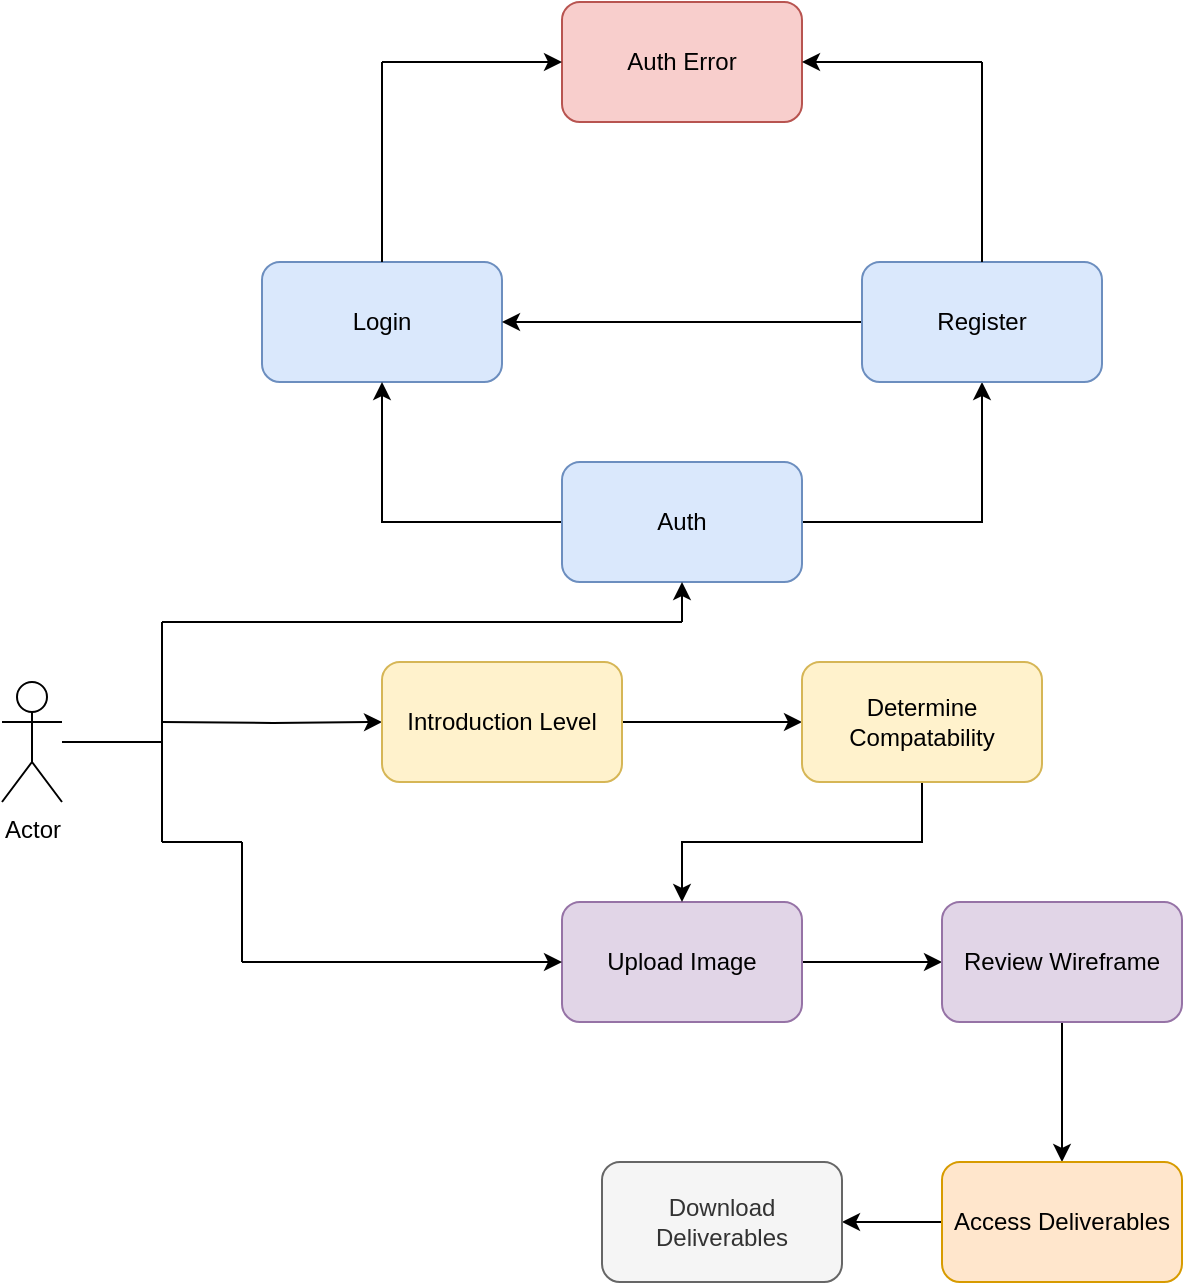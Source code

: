 <mxfile version="16.4.5" type="device"><diagram id="PjenvtkLW3sFyjyWRvXz" name="Page-1"><mxGraphModel dx="1673" dy="864" grid="1" gridSize="10" guides="1" tooltips="1" connect="1" arrows="1" fold="1" page="1" pageScale="1" pageWidth="850" pageHeight="1100" math="0" shadow="0"><root><mxCell id="0"/><mxCell id="1" parent="0"/><mxCell id="r_bbdkDNpx4qwchvO4CX-4" style="edgeStyle=orthogonalEdgeStyle;rounded=0;orthogonalLoop=1;jettySize=auto;html=1;entryX=0;entryY=0.5;entryDx=0;entryDy=0;" edge="1" parent="1" target="r_bbdkDNpx4qwchvO4CX-8"><mxGeometry relative="1" as="geometry"><mxPoint x="280" y="380" as="targetPoint"/><mxPoint x="240" y="380" as="sourcePoint"/></mxGeometry></mxCell><mxCell id="r_bbdkDNpx4qwchvO4CX-1" value="Actor" style="shape=umlActor;verticalLabelPosition=bottom;verticalAlign=top;html=1;outlineConnect=0;" vertex="1" parent="1"><mxGeometry x="160" y="360" width="30" height="60" as="geometry"/></mxCell><mxCell id="r_bbdkDNpx4qwchvO4CX-5" value="Login" style="rounded=1;whiteSpace=wrap;html=1;fillColor=#dae8fc;strokeColor=#6c8ebf;" vertex="1" parent="1"><mxGeometry x="290" y="150" width="120" height="60" as="geometry"/></mxCell><mxCell id="r_bbdkDNpx4qwchvO4CX-32" style="edgeStyle=orthogonalEdgeStyle;rounded=0;orthogonalLoop=1;jettySize=auto;html=1;entryX=0.5;entryY=1;entryDx=0;entryDy=0;" edge="1" parent="1" source="r_bbdkDNpx4qwchvO4CX-6" target="r_bbdkDNpx4qwchvO4CX-7"><mxGeometry relative="1" as="geometry"/></mxCell><mxCell id="r_bbdkDNpx4qwchvO4CX-33" style="edgeStyle=orthogonalEdgeStyle;rounded=0;orthogonalLoop=1;jettySize=auto;html=1;entryX=0.5;entryY=1;entryDx=0;entryDy=0;" edge="1" parent="1" source="r_bbdkDNpx4qwchvO4CX-6" target="r_bbdkDNpx4qwchvO4CX-5"><mxGeometry relative="1" as="geometry"/></mxCell><mxCell id="r_bbdkDNpx4qwchvO4CX-6" value="Auth" style="rounded=1;whiteSpace=wrap;html=1;fillColor=#dae8fc;strokeColor=#6c8ebf;" vertex="1" parent="1"><mxGeometry x="440" y="250" width="120" height="60" as="geometry"/></mxCell><mxCell id="r_bbdkDNpx4qwchvO4CX-34" style="edgeStyle=orthogonalEdgeStyle;rounded=0;orthogonalLoop=1;jettySize=auto;html=1;" edge="1" parent="1" source="r_bbdkDNpx4qwchvO4CX-7" target="r_bbdkDNpx4qwchvO4CX-5"><mxGeometry relative="1" as="geometry"/></mxCell><mxCell id="r_bbdkDNpx4qwchvO4CX-7" value="Register" style="rounded=1;whiteSpace=wrap;html=1;fillColor=#dae8fc;strokeColor=#6c8ebf;" vertex="1" parent="1"><mxGeometry x="590" y="150" width="120" height="60" as="geometry"/></mxCell><mxCell id="r_bbdkDNpx4qwchvO4CX-21" style="edgeStyle=orthogonalEdgeStyle;rounded=0;orthogonalLoop=1;jettySize=auto;html=1;entryX=0;entryY=0.5;entryDx=0;entryDy=0;" edge="1" parent="1" source="r_bbdkDNpx4qwchvO4CX-8" target="r_bbdkDNpx4qwchvO4CX-10"><mxGeometry relative="1" as="geometry"/></mxCell><mxCell id="r_bbdkDNpx4qwchvO4CX-8" value="Introduction Level" style="rounded=1;whiteSpace=wrap;html=1;fillColor=#fff2cc;strokeColor=#d6b656;" vertex="1" parent="1"><mxGeometry x="350" y="350" width="120" height="60" as="geometry"/></mxCell><mxCell id="r_bbdkDNpx4qwchvO4CX-26" style="edgeStyle=orthogonalEdgeStyle;rounded=0;orthogonalLoop=1;jettySize=auto;html=1;entryX=0;entryY=0.5;entryDx=0;entryDy=0;" edge="1" parent="1" source="r_bbdkDNpx4qwchvO4CX-9" target="r_bbdkDNpx4qwchvO4CX-25"><mxGeometry relative="1" as="geometry"/></mxCell><mxCell id="r_bbdkDNpx4qwchvO4CX-9" value="Upload Image" style="rounded=1;whiteSpace=wrap;html=1;fillColor=#e1d5e7;strokeColor=#9673a6;" vertex="1" parent="1"><mxGeometry x="440" y="470" width="120" height="60" as="geometry"/></mxCell><mxCell id="r_bbdkDNpx4qwchvO4CX-20" style="edgeStyle=orthogonalEdgeStyle;rounded=0;orthogonalLoop=1;jettySize=auto;html=1;entryX=0.5;entryY=0;entryDx=0;entryDy=0;" edge="1" parent="1" source="r_bbdkDNpx4qwchvO4CX-10" target="r_bbdkDNpx4qwchvO4CX-9"><mxGeometry relative="1" as="geometry"/></mxCell><mxCell id="r_bbdkDNpx4qwchvO4CX-10" value="Determine Compatability" style="rounded=1;whiteSpace=wrap;html=1;fillColor=#fff2cc;strokeColor=#d6b656;" vertex="1" parent="1"><mxGeometry x="560" y="350" width="120" height="60" as="geometry"/></mxCell><mxCell id="r_bbdkDNpx4qwchvO4CX-13" value="" style="endArrow=classic;html=1;rounded=0;entryX=0.5;entryY=1;entryDx=0;entryDy=0;" edge="1" parent="1" target="r_bbdkDNpx4qwchvO4CX-6"><mxGeometry width="50" height="50" relative="1" as="geometry"><mxPoint x="500" y="330" as="sourcePoint"/><mxPoint x="510" y="320" as="targetPoint"/></mxGeometry></mxCell><mxCell id="r_bbdkDNpx4qwchvO4CX-14" value="" style="endArrow=none;html=1;rounded=0;" edge="1" parent="1"><mxGeometry width="50" height="50" relative="1" as="geometry"><mxPoint x="240" y="330" as="sourcePoint"/><mxPoint x="500" y="330" as="targetPoint"/></mxGeometry></mxCell><mxCell id="r_bbdkDNpx4qwchvO4CX-16" value="" style="endArrow=none;html=1;rounded=0;" edge="1" parent="1"><mxGeometry width="50" height="50" relative="1" as="geometry"><mxPoint x="240" y="440" as="sourcePoint"/><mxPoint x="280" y="440" as="targetPoint"/></mxGeometry></mxCell><mxCell id="r_bbdkDNpx4qwchvO4CX-17" value="" style="endArrow=none;html=1;rounded=0;" edge="1" parent="1"><mxGeometry width="50" height="50" relative="1" as="geometry"><mxPoint x="280" y="440" as="sourcePoint"/><mxPoint x="280" y="500" as="targetPoint"/></mxGeometry></mxCell><mxCell id="r_bbdkDNpx4qwchvO4CX-19" value="" style="endArrow=classic;html=1;rounded=0;" edge="1" parent="1"><mxGeometry width="50" height="50" relative="1" as="geometry"><mxPoint x="280" y="500" as="sourcePoint"/><mxPoint x="440" y="500" as="targetPoint"/></mxGeometry></mxCell><mxCell id="r_bbdkDNpx4qwchvO4CX-22" value="" style="endArrow=none;html=1;rounded=0;" edge="1" parent="1"><mxGeometry width="50" height="50" relative="1" as="geometry"><mxPoint x="240" y="440" as="sourcePoint"/><mxPoint x="240" y="330" as="targetPoint"/></mxGeometry></mxCell><mxCell id="r_bbdkDNpx4qwchvO4CX-24" value="" style="endArrow=none;html=1;rounded=0;" edge="1" parent="1" source="r_bbdkDNpx4qwchvO4CX-1"><mxGeometry width="50" height="50" relative="1" as="geometry"><mxPoint x="190" y="440" as="sourcePoint"/><mxPoint x="240" y="390" as="targetPoint"/></mxGeometry></mxCell><mxCell id="r_bbdkDNpx4qwchvO4CX-27" style="edgeStyle=orthogonalEdgeStyle;rounded=0;orthogonalLoop=1;jettySize=auto;html=1;" edge="1" parent="1" source="r_bbdkDNpx4qwchvO4CX-25"><mxGeometry relative="1" as="geometry"><mxPoint x="690" y="600" as="targetPoint"/></mxGeometry></mxCell><mxCell id="r_bbdkDNpx4qwchvO4CX-25" value="Review Wireframe" style="rounded=1;whiteSpace=wrap;html=1;fillColor=#e1d5e7;strokeColor=#9673a6;" vertex="1" parent="1"><mxGeometry x="630" y="470" width="120" height="60" as="geometry"/></mxCell><mxCell id="r_bbdkDNpx4qwchvO4CX-31" style="edgeStyle=orthogonalEdgeStyle;rounded=0;orthogonalLoop=1;jettySize=auto;html=1;entryX=1;entryY=0.5;entryDx=0;entryDy=0;" edge="1" parent="1" source="r_bbdkDNpx4qwchvO4CX-28" target="r_bbdkDNpx4qwchvO4CX-30"><mxGeometry relative="1" as="geometry"/></mxCell><mxCell id="r_bbdkDNpx4qwchvO4CX-28" value="Access Deliverables" style="rounded=1;whiteSpace=wrap;html=1;fillColor=#ffe6cc;strokeColor=#d79b00;" vertex="1" parent="1"><mxGeometry x="630" y="600" width="120" height="60" as="geometry"/></mxCell><mxCell id="r_bbdkDNpx4qwchvO4CX-30" value="Download Deliverables" style="rounded=1;whiteSpace=wrap;html=1;fillColor=#f5f5f5;strokeColor=#666666;fontColor=#333333;" vertex="1" parent="1"><mxGeometry x="460" y="600" width="120" height="60" as="geometry"/></mxCell><mxCell id="r_bbdkDNpx4qwchvO4CX-35" value="Auth Error" style="rounded=1;whiteSpace=wrap;html=1;fillColor=#f8cecc;strokeColor=#b85450;" vertex="1" parent="1"><mxGeometry x="440" y="20" width="120" height="60" as="geometry"/></mxCell><mxCell id="r_bbdkDNpx4qwchvO4CX-37" value="" style="endArrow=classic;html=1;rounded=0;" edge="1" parent="1"><mxGeometry width="50" height="50" relative="1" as="geometry"><mxPoint x="650" y="50" as="sourcePoint"/><mxPoint x="560" y="50" as="targetPoint"/></mxGeometry></mxCell><mxCell id="r_bbdkDNpx4qwchvO4CX-38" value="" style="endArrow=none;html=1;rounded=0;" edge="1" parent="1"><mxGeometry width="50" height="50" relative="1" as="geometry"><mxPoint x="650" y="150" as="sourcePoint"/><mxPoint x="650" y="50" as="targetPoint"/></mxGeometry></mxCell><mxCell id="r_bbdkDNpx4qwchvO4CX-39" value="" style="endArrow=none;html=1;rounded=0;" edge="1" parent="1"><mxGeometry width="50" height="50" relative="1" as="geometry"><mxPoint x="350" y="150" as="sourcePoint"/><mxPoint x="350" y="50" as="targetPoint"/></mxGeometry></mxCell><mxCell id="r_bbdkDNpx4qwchvO4CX-40" value="" style="endArrow=classic;html=1;rounded=0;" edge="1" parent="1"><mxGeometry width="50" height="50" relative="1" as="geometry"><mxPoint x="350" y="50" as="sourcePoint"/><mxPoint x="440" y="50" as="targetPoint"/></mxGeometry></mxCell></root></mxGraphModel></diagram></mxfile>